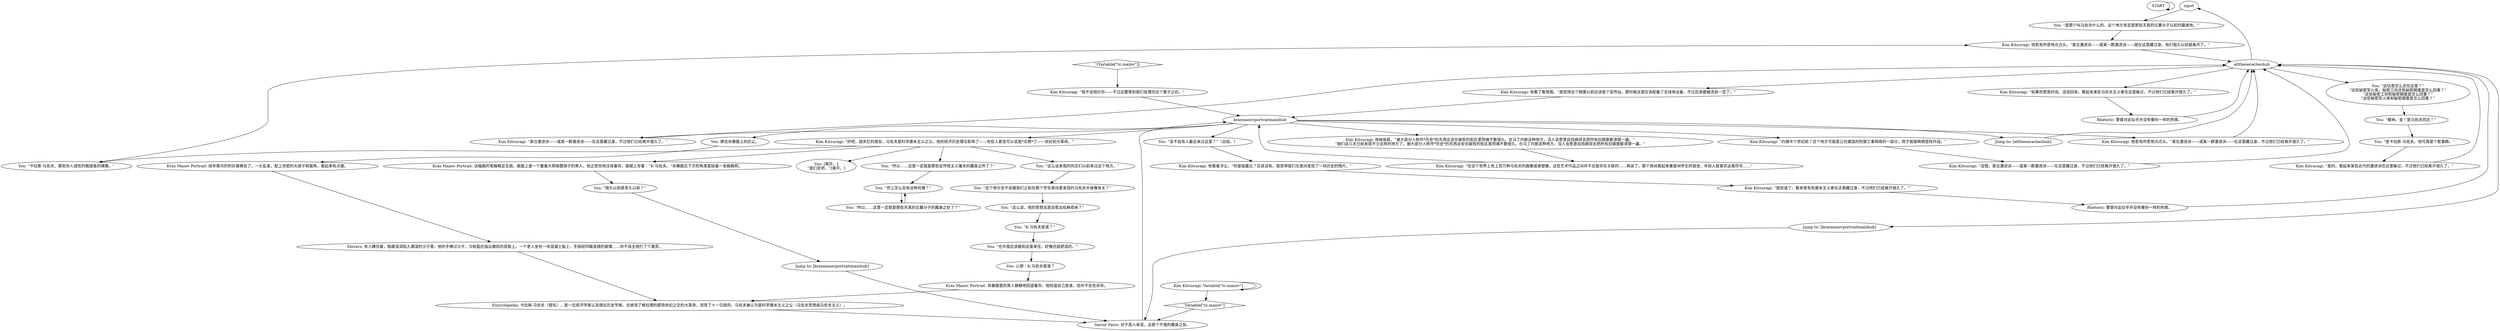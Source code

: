 # LAIR / KRAS MAZOV PORTRAIT
# This portrait is covered in cobwebs. You can:
#1. Compare to weapons cache.
#2. Learn about Mazov.
#3. React depending on political persuasion.
#4. Speculate about who may have stayed here (foreshadows deserter).
# ==================================================
digraph G {
	  0 [label="START"];
	  1 [label="input"];
	  2 [label="You: “会不会有人最近来过这里？”（总结。）"];
	  3 [label="You: “K·马佐夫是谁？”"];
	  4 [label="Kim Kitsuragi: “没错。某位激进派——或某一群激进派——在这里藏过身，不过他们已经离开很久了。”"];
	  5 [label="Kim Kitsuragi: 他看了看周围。“我觉得这个碉堡以前应该是个宣传站。那时候这里应该配备了无线电设备，不过后来都被洗劫一空了。”"];
	  6 [label="You: “这个地方会不会跟我们之前在那个学生房间里发现的马佐夫半身像有关？”"];
	  7 [label="Kim Kitsuragi: “如果你愿意的话。话说回来，看起来某些马佐夫主义者在这里躲过，不过他们已经离开很久了。”"];
	  8 [label="You: “也许我应该搬到这里来住。好像还挺舒适的。”"];
	  9 [label="Kim Kitsuragi: “好吧，我失忆的朋友，马佐夫是科学康米主义之父。他的经济历史理论影响了——有些人甚至可以说是*点燃*了——世纪初大革命。”"];
	  10 [label="You: 心想：K·马佐夫是谁？"];
	  11 [label="Kim Kitsuragi: “我不会阻拦你——不过这要等到我们处理完这个案子之后。”"];
	  12 [label="Encyclopedia: 卡拉斯·马佐夫（假名），是一位经济学家以及理论历史学家。在统领了格拉德的那场世纪之交的大革命，领导了十一日政府。马佐夫被认为是科学康米主义之父（马佐夫思想或马佐夫主义）。"];
	  13 [label="Jump to: [krasmazovportraitmainhub]"];
	  14 [label="Kim Kitsuragi: “约摸半个世纪前？这个地方可能是公社建造的防御工事网络的一部分，用于抵御两栖登陆作战。”"];
	  15 [label="You: “看呐，金！是马佐夫同志！”"];
	  16 [label="Kim Kitsuragi: 他耸耸肩。“被大部分人称作*历史*的东西总会在破败的街区里阴魂不散很久。在马丁内斯这种地方，没人会愿意自找麻烦去把所有旧碉堡都清理一遍。”\n“咱们这几天已经发现不少这样的地方了。被大部分人称作*历史*的东西总会在破败的街区里阴魂不散很久。在马丁内斯这种地方，没人会愿意自找麻烦去把所有旧碉堡都清理一遍。”"];
	  17 [label="You: “是那个叫马佐夫什么的。这个地方肯定是那些天真的左翼分子以前的藏身地。”"];
	  18 [label="Kras Mazov Portrait: 这幅画的笔触略显生疏，画面上是一个蓄着大把络腮胡子的男人，他正悲伤地注视着你。画框上写着：“K·马佐夫。”肖像画左下方的角落里结着一张蜘蛛网。"];
	  19 [label="You: “世上怎么会有这种肖像？”"];
	  20 [label="Kim Kitsuragi: 他若有所思地点点头。“某位激进派——或某一群激进派——在这里藏过身，不过他们已经离开很久了。”"];
	  21 [label="You: [离开。]\n“我们走吧。”[离开。]"];
	  22 [label="You: “所以……这里一定就是那些天真的左翼分子的藏身之处了？”"];
	  23 [label="Kim Kitsuragi: “某位激进派——或某一群激进派——在这里藏过身，不过他们已经离开很久了。”"];
	  24 [label="You: “卡拉斯·马佐夫，那些杀人成性的叛国者的偶像。”"];
	  25 [label="You: “所以……这里一定就是那些反传统主义屠夫的藏身之所了？”"];
	  26 [label="You: “这么说，他的思想总是会惹出些麻烦来？”"];
	  27 [label="Kim Kitsuragi: “在这个世界上有上百万种马佐夫的画像或者塑像，这些艺术作品之间并不总是存在关联的……再说了，那个房间看起来像是间学生的宿舍，年轻人就喜欢这类符号……”"];
	  28 [label="Savoir Faire: 对于恶人来说，这是个不错的藏身之处。"];
	  29 [label="krasmazovportraitmainhub"];
	  30 [label="Jump to: [allthesecacheshub]"];
	  31 [label="You: “是卡拉斯·马佐夫。他可真是个惹事精。”"];
	  32 [label="Kim Kitsuragi: “我知道了，看来曾有些康米主义者在这里藏过身，不过他们已经离开很久了。”"];
	  33 [label="Jump to: [krasmazovportraitmainhub]"];
	  34 [label="You: “很久以前是多久以前？”"];
	  35 [label="Kim Kitsuragi: Variable[\"tc.mazov\"]"];
	  36 [label="Variable[\"tc.mazov\"]", shape=diamond];
	  37 [label="!(Variable[\"tc.mazov\"])", shape=diamond];
	  38 [label="Kim Kitsuragi: “是的。看起来某些近代的激进派在这里躲过，不过他们已经离开很久了。”"];
	  39 [label="Kim Kitsuragi: 他看着浮尘。“你是指露比？应该没有。我觉得我们无意间发现了一块历史的残片。”"];
	  40 [label="You: “这么说来我的同志们以前来过这个地方。”"];
	  41 [label="You: 拂去肖像画上的灰尘。"];
	  42 [label="Kras Mazov Portrait: 经年累月的积灰被拂去了。一头乱发，配上浓密的大胡子和鬓角，看起来有点傻。"];
	  43 [label="Shivers: 有人蹲伏着，鞋跟深深陷入潮湿的沙子里。他的手拂过沙子，沙粒黏在指尖磨损的皮肤上。一个老人坐在一块混凝土板上，手指轻叩瞄准镜的玻璃……你不自主地打了个激灵。"];
	  44 [label="Rhetoric: 警督对此似乎并没有像你一样的热情。"];
	  45 [label="Kim Kitsuragi: 他若有所思地点点头。“某位激进派——或某一群激进派——就在这里藏过身。他们很久以前就离开了。”"];
	  46 [label="allthesecacheshub"];
	  47 [label="You: “这玩意怎么还在这里？”\n“这些秘密军火库，秘密工坊还有秘密碉堡是怎么回事？”\n“这些秘密工坊和秘密碉堡是怎么回事？”\n“这些秘密军火库和秘密碉堡是怎么回事？”"];
	  48 [label="Kras Mazov Portrait: 肖像画里的男人静静地回望着你。他知道自己是谁，但并不会告诉你。"];
	  49 [label="Rhetoric: 警督对此似乎并没有像你一样的热情。"];
	  0 -> 0
	  1 -> 17
	  2 -> 39
	  3 -> 8
	  4 -> 46
	  5 -> 29
	  6 -> 26
	  7 -> 49
	  8 -> 10
	  9 -> 40
	  9 -> 18
	  9 -> 21
	  9 -> 24
	  9 -> 25
	  10 -> 48
	  11 -> 29
	  12 -> 28
	  13 -> 28
	  14 -> 4
	  15 -> 31
	  16 -> 27
	  17 -> 45
	  18 -> 34
	  19 -> 22
	  20 -> 46
	  22 -> 19
	  23 -> 46
	  24 -> 45
	  25 -> 19
	  26 -> 3
	  27 -> 29
	  28 -> 29
	  29 -> 2
	  29 -> 41
	  29 -> 9
	  29 -> 14
	  29 -> 16
	  29 -> 20
	  29 -> 23
	  29 -> 30
	  30 -> 46
	  31 -> 38
	  32 -> 44
	  33 -> 28
	  34 -> 13
	  35 -> 35
	  35 -> 36
	  36 -> 28
	  37 -> 11
	  38 -> 46
	  39 -> 32
	  40 -> 6
	  41 -> 42
	  42 -> 43
	  43 -> 12
	  44 -> 46
	  45 -> 46
	  46 -> 33
	  46 -> 1
	  46 -> 5
	  46 -> 7
	  46 -> 47
	  47 -> 15
	  48 -> 12
	  49 -> 46
}

